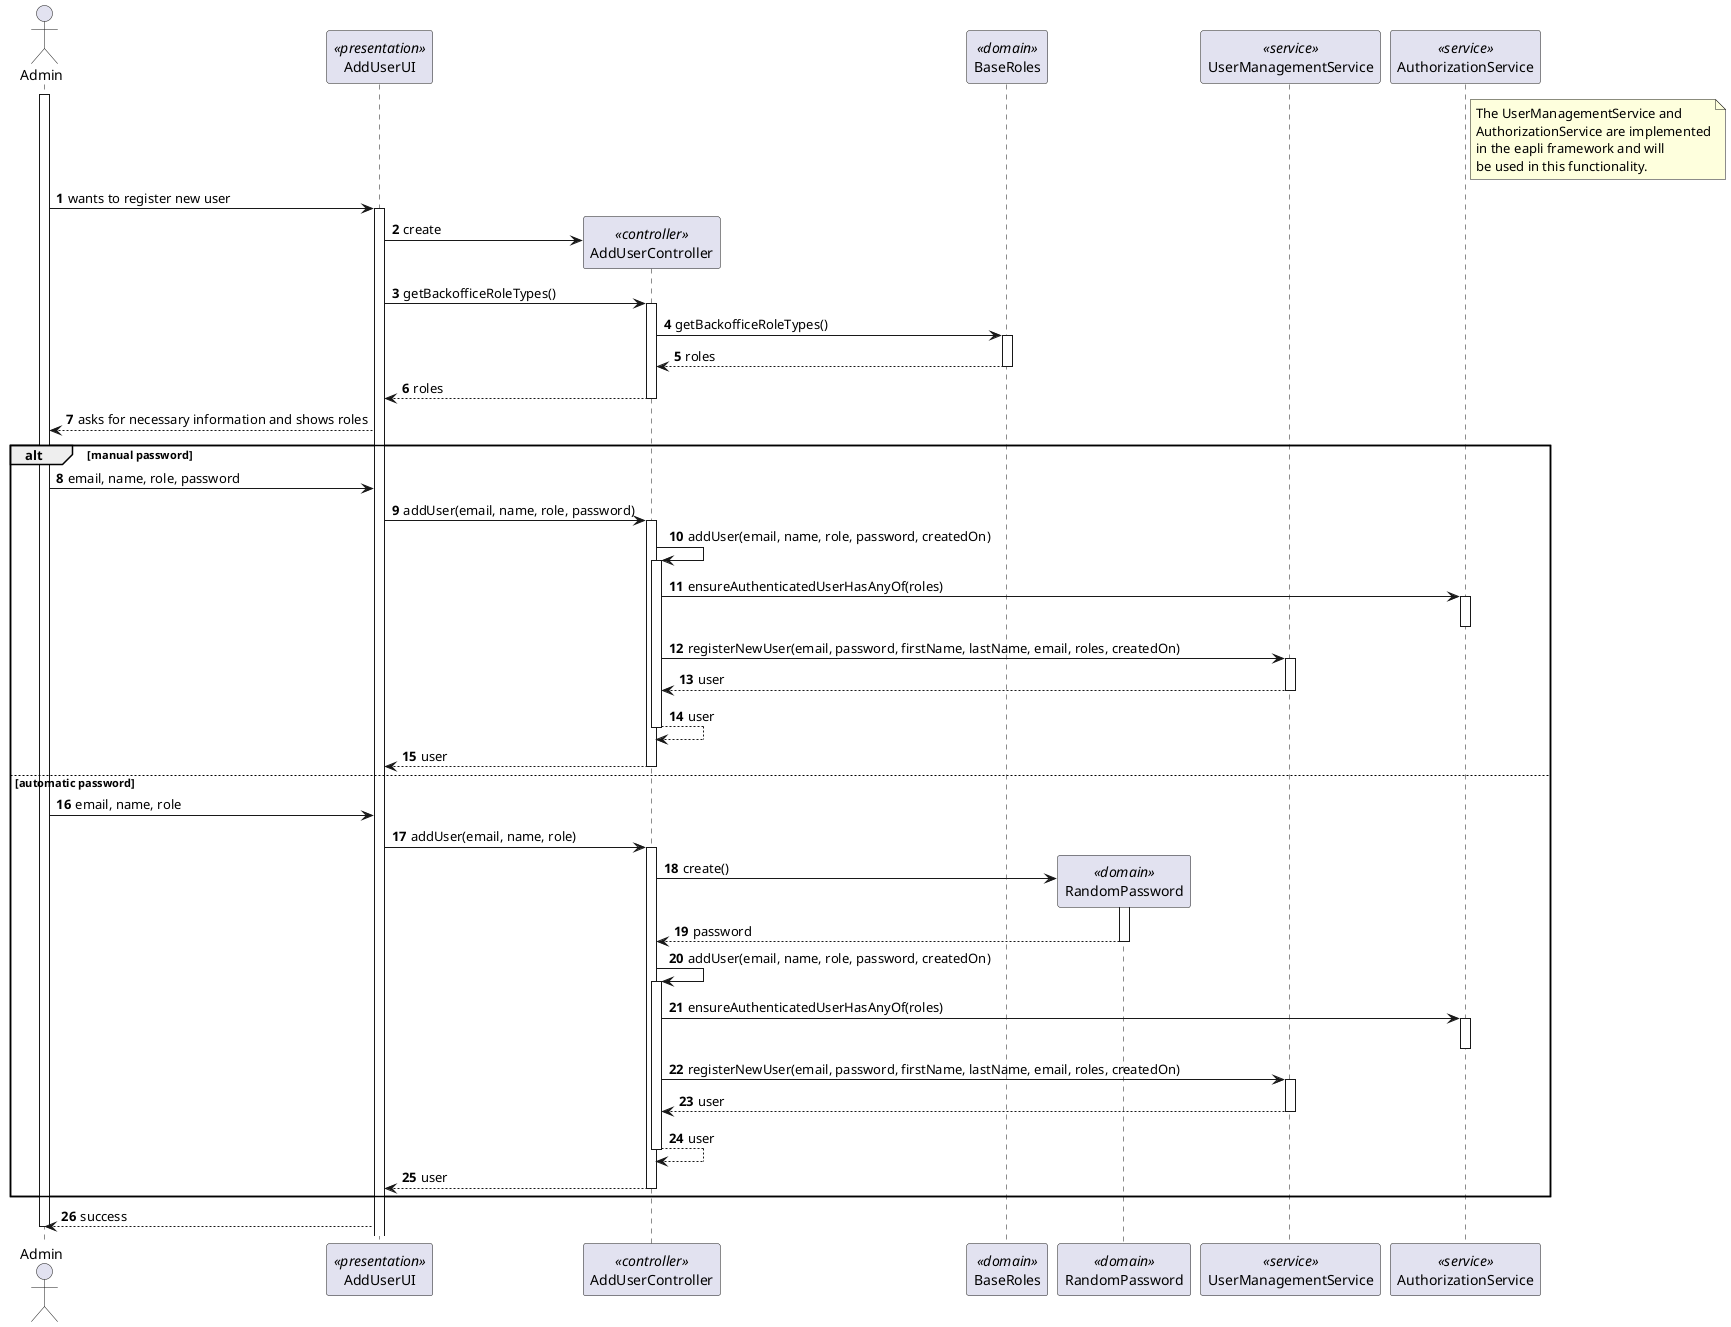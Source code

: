 @startuml
autonumber


actor "Admin" as AD

participant "AddUserUI" as RUUI <<presentation>>
participant "AddUserController" as AUC <<controller>>
participant "BaseRoles" as BR <<domain>>
participant "RandomPassword" as PG <<domain>>
participant "UserManagementService" as UMS <<service>>
participant "AuthorizationService" as AUTHZ <<service>>


note right AUTHZ
The UserManagementService and
AuthorizationService are implemented
in the eapli framework and will
be used in this functionality.
end note

activate AD

AD -> RUUI: wants to register new user
activate RUUI

RUUI -> AUC**: create

RUUI -> AUC :getBackofficeRoleTypes()
activate AUC

AUC -> BR :getBackofficeRoleTypes()
activate BR

BR --> AUC: roles
deactivate BR

AUC --> RUUI: roles
deactivate AUC

RUUI --> AD: asks for necessary information and shows roles

alt manual password
AD -> RUUI: email, name, role, password
RUUI -> AUC: addUser(email, name, role, password)
activate AUC

AUC -> AUC: addUser(email, name, role, password, createdOn)
activate AUC

AUC -> AUTHZ:  ensureAuthenticatedUserHasAnyOf(roles)
activate AUTHZ

deactivate AUTHZ

AUC -> UMS: registerNewUser(email, password, firstName, lastName, email, roles, createdOn)
activate UMS



UMS --> AUC: user
deactivate UMS

AUC --> AUC: user
deactivate AUC

AUC --> RUUI: user
deactivate AUC

else automatic password
AD -> RUUI: email, name, role
RUUI -> AUC: addUser(email, name, role)
activate AUC

AUC -> PG**: create()
activate PG

PG --> AUC: password
deactivate PG

AUC -> AUC: addUser(email, name, role, password, createdOn)
activate AUC

AUC -> AUTHZ:  ensureAuthenticatedUserHasAnyOf(roles)
activate AUTHZ

deactivate AUTHZ

AUC -> UMS: registerNewUser(email, password, firstName, lastName, email, roles, createdOn)
activate UMS

UMS --> AUC: user
deactivate UMS

AUC --> AUC: user
deactivate AUC

AUC --> RUUI: user
deactivate AUC

end

RUUI --> AD: success

deactivate AD

@enduml